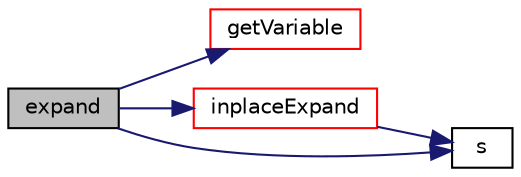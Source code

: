 digraph "expand"
{
  bgcolor="transparent";
  edge [fontname="Helvetica",fontsize="10",labelfontname="Helvetica",labelfontsize="10"];
  node [fontname="Helvetica",fontsize="10",shape=record];
  rankdir="LR";
  Node1 [label="expand",height=0.2,width=0.4,color="black", fillcolor="grey75", style="filled", fontcolor="black"];
  Node1 -> Node2 [color="midnightblue",fontsize="10",style="solid",fontname="Helvetica"];
  Node2 [label="getVariable",height=0.2,width=0.4,color="red",URL="$a10819.html#a0b683838814d3a93044a72f190d693ed",tooltip="Get dictionary or (optionally) environment variable. "];
  Node1 -> Node3 [color="midnightblue",fontsize="10",style="solid",fontname="Helvetica"];
  Node3 [label="inplaceExpand",height=0.2,width=0.4,color="red",URL="$a10819.html#a7020c3fef9cbe17ac1fcdaaa81fe1076",tooltip="Inplace expand occurences of variables according to the mapping. "];
  Node3 -> Node4 [color="midnightblue",fontsize="10",style="solid",fontname="Helvetica"];
  Node4 [label="s",height=0.2,width=0.4,color="black",URL="$a04281.html#a6d6b99210a64ad23792eb7a3b0411c42"];
  Node1 -> Node4 [color="midnightblue",fontsize="10",style="solid",fontname="Helvetica"];
}

